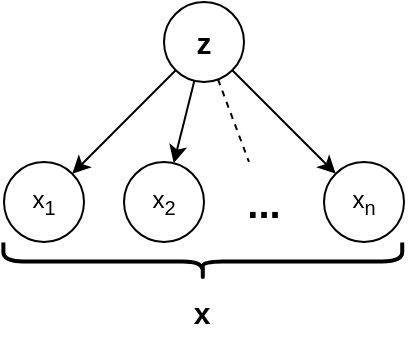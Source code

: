 <mxfile version="13.0.3" type="device"><diagram id="q5vsFQG-1qdIjpJCGk_U" name="Page-1"><mxGraphModel dx="981" dy="567" grid="1" gridSize="10" guides="1" tooltips="1" connect="1" arrows="1" fold="1" page="1" pageScale="1" pageWidth="850" pageHeight="1100" math="0" shadow="0"><root><mxCell id="0"/><mxCell id="1" parent="0"/><mxCell id="d9mtFZn9w8jHvJMXWeFn-7" style="rounded=0;orthogonalLoop=1;jettySize=auto;html=1;" parent="1" source="d9mtFZn9w8jHvJMXWeFn-1" target="d9mtFZn9w8jHvJMXWeFn-2" edge="1"><mxGeometry relative="1" as="geometry"/></mxCell><mxCell id="d9mtFZn9w8jHvJMXWeFn-8" style="edgeStyle=none;rounded=0;orthogonalLoop=1;jettySize=auto;html=1;" parent="1" source="d9mtFZn9w8jHvJMXWeFn-1" target="d9mtFZn9w8jHvJMXWeFn-3" edge="1"><mxGeometry relative="1" as="geometry"/></mxCell><mxCell id="d9mtFZn9w8jHvJMXWeFn-9" style="edgeStyle=none;rounded=0;orthogonalLoop=1;jettySize=auto;html=1;dashed=1;endArrow=none;endFill=0;" parent="1" source="d9mtFZn9w8jHvJMXWeFn-1" edge="1" target="d9mtFZn9w8jHvJMXWeFn-5"><mxGeometry relative="1" as="geometry"><mxPoint x="300" y="280" as="targetPoint"/></mxGeometry></mxCell><mxCell id="d9mtFZn9w8jHvJMXWeFn-10" style="edgeStyle=none;rounded=0;orthogonalLoop=1;jettySize=auto;html=1;" parent="1" source="d9mtFZn9w8jHvJMXWeFn-1" target="d9mtFZn9w8jHvJMXWeFn-4" edge="1"><mxGeometry relative="1" as="geometry"/></mxCell><mxCell id="d9mtFZn9w8jHvJMXWeFn-1" value="&lt;b&gt;&lt;font style=&quot;font-size: 15px&quot;&gt;z&lt;/font&gt;&lt;/b&gt;" style="ellipse;whiteSpace=wrap;html=1;aspect=fixed;" parent="1" vertex="1"><mxGeometry x="240" y="200" width="40" height="40" as="geometry"/></mxCell><mxCell id="d9mtFZn9w8jHvJMXWeFn-2" value="x&lt;sub&gt;1&lt;/sub&gt;" style="ellipse;whiteSpace=wrap;html=1;aspect=fixed;fontSize=12;" parent="1" vertex="1"><mxGeometry x="160" y="280" width="40" height="40" as="geometry"/></mxCell><mxCell id="d9mtFZn9w8jHvJMXWeFn-3" value="x&lt;sub&gt;2&lt;/sub&gt;" style="ellipse;whiteSpace=wrap;html=1;aspect=fixed;fontSize=12;" parent="1" vertex="1"><mxGeometry x="220" y="280" width="40" height="40" as="geometry"/></mxCell><mxCell id="d9mtFZn9w8jHvJMXWeFn-4" value="x&lt;sub&gt;n&lt;/sub&gt;" style="ellipse;whiteSpace=wrap;html=1;aspect=fixed;fontSize=12;" parent="1" vertex="1"><mxGeometry x="320" y="280" width="40" height="40" as="geometry"/></mxCell><mxCell id="d9mtFZn9w8jHvJMXWeFn-5" value="&lt;b&gt;&lt;font style=&quot;font-size: 20px&quot;&gt;...&lt;/font&gt;&lt;/b&gt;" style="text;html=1;strokeColor=none;fillColor=none;align=center;verticalAlign=middle;whiteSpace=wrap;rounded=0;fontSize=12;" parent="1" vertex="1"><mxGeometry x="260" y="280" width="60" height="40" as="geometry"/></mxCell><mxCell id="d9mtFZn9w8jHvJMXWeFn-11" value="" style="shape=curlyBracket;whiteSpace=wrap;html=1;rounded=1;rotation=-90;strokeWidth=2;" parent="1" vertex="1"><mxGeometry x="250" y="230" width="18.81" height="199.42" as="geometry"/></mxCell><mxCell id="d9mtFZn9w8jHvJMXWeFn-12" value="&lt;b&gt;&lt;font style=&quot;font-size: 15px&quot;&gt;x&lt;/font&gt;&lt;/b&gt;" style="text;html=1;strokeColor=none;fillColor=none;align=center;verticalAlign=middle;whiteSpace=wrap;rounded=0;" parent="1" vertex="1"><mxGeometry x="159.4" y="340" width="200" height="30" as="geometry"/></mxCell></root></mxGraphModel></diagram></mxfile>